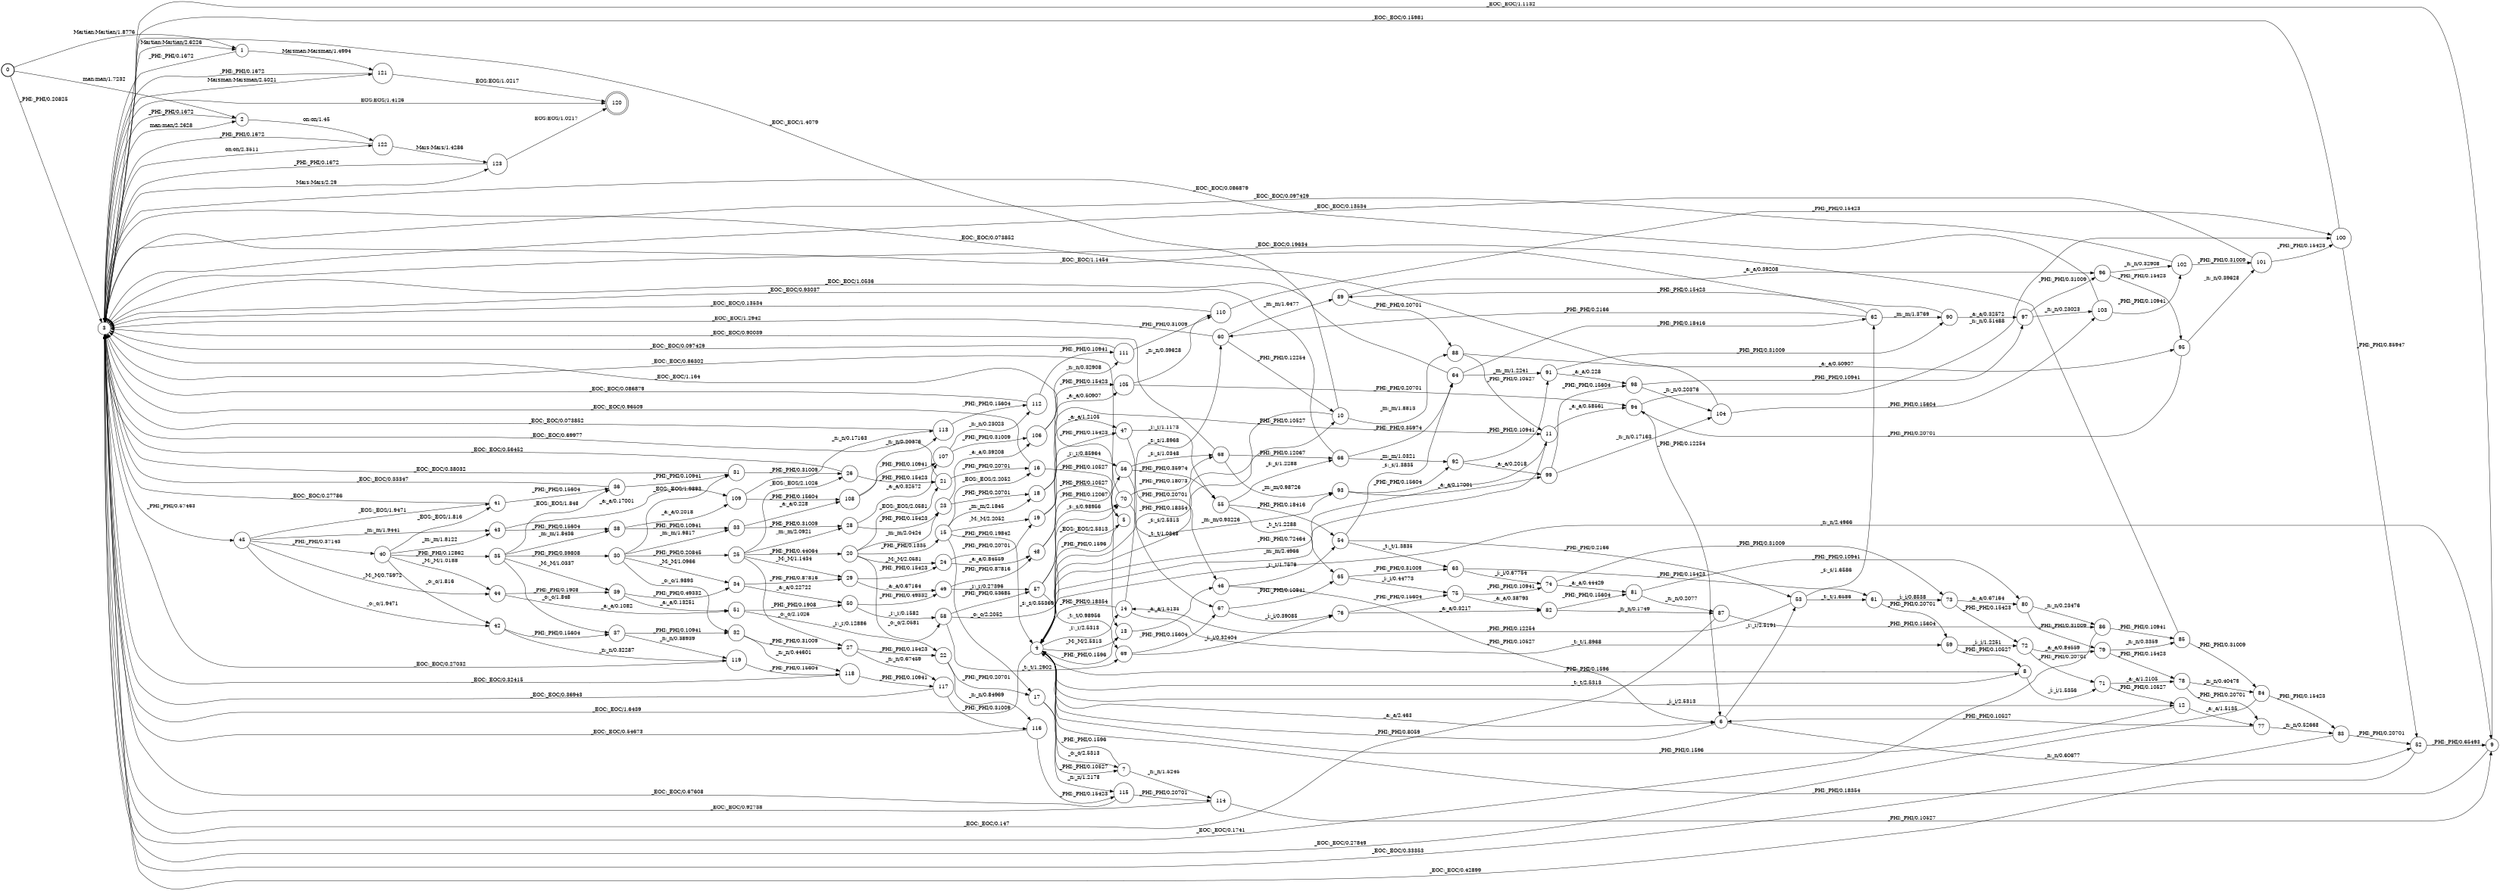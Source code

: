 digraph FST {
rankdir = LR;
size = "22,17";
label = "";
center = 1;
orientation = Portrait;
ranksep = "0.4";
nodesep = "0.25";
0 [label = "0", shape = circle, style = bold, fontsize = 14]
	0 -> 3 [label = "_PHI:_PHI/0.20825", fontsize = 14];
	0 -> 1 [label = "Martian:Martian/1.8776", fontsize = 14];
	0 -> 2 [label = "man:man/1.7232", fontsize = 14];
1 [label = "1", shape = circle, style = solid, fontsize = 14]
	1 -> 3 [label = "_PHI:_PHI/0.1672", fontsize = 14];
	1 -> 121 [label = "Marsman:Marsman/1.4994", fontsize = 14];
2 [label = "2", shape = circle, style = solid, fontsize = 14]
	2 -> 3 [label = "_PHI:_PHI/0.1672", fontsize = 14];
	2 -> 122 [label = "on:on/1.45", fontsize = 14];
3 [label = "3", shape = circle, style = solid, fontsize = 14]
	3 -> 45 [label = "_PHI:_PHI/0.57463", fontsize = 14];
	3 -> 120 [label = "EOS:EOS/1.4126", fontsize = 14];
	3 -> 1 [label = "Martian:Martian/2.6226", fontsize = 14];
	3 -> 121 [label = "Marsman:Marsman/2.5021", fontsize = 14];
	3 -> 2 [label = "man:man/2.2628", fontsize = 14];
	3 -> 122 [label = "on:on/2.3511", fontsize = 14];
	3 -> 123 [label = "Mars:Mars/2.29", fontsize = 14];
4 [label = "4", shape = circle, style = solid, fontsize = 14]
	4 -> 5 [label = "_EOS:_EOS/2.5313", fontsize = 14];
	4 -> 3 [label = "_EOC:_EOC/1.6439", fontsize = 14];
	4 -> 6 [label = "_a:_a/2.463", fontsize = 14];
	4 -> 7 [label = "_o:_o/2.5313", fontsize = 14];
	4 -> 8 [label = "_t:_t/2.5313", fontsize = 14];
	4 -> 9 [label = "_n:_n/2.4966", fontsize = 14];
	4 -> 10 [label = "_s:_s/2.5313", fontsize = 14];
	4 -> 11 [label = "_m:_m/2.4966", fontsize = 14];
	4 -> 12 [label = "_i:_i/2.5313", fontsize = 14];
	4 -> 13 [label = "_M:_M/2.5313", fontsize = 14];
	4 -> 14 [label = "_r:_r/2.5313", fontsize = 14];
5 [label = "5", shape = circle, style = solid, fontsize = 14]
	5 -> 4 [label = "_PHI:_PHI/0.1596", fontsize = 14];
	5 -> 3 [label = "_EOC:_EOC/1.164", fontsize = 14];
6 [label = "6", shape = circle, style = solid, fontsize = 14]
	6 -> 4 [label = "_PHI:_PHI/0.8059", fontsize = 14];
	6 -> 52 [label = "_n:_n/0.60677", fontsize = 14];
	6 -> 53 [label = "_r:_r/2.5191", fontsize = 14];
7 [label = "7", shape = circle, style = solid, fontsize = 14]
	7 -> 4 [label = "_PHI:_PHI/0.1596", fontsize = 14];
	7 -> 114 [label = "_n:_n/1.5245", fontsize = 14];
8 [label = "8", shape = circle, style = solid, fontsize = 14]
	8 -> 4 [label = "_PHI:_PHI/0.1596", fontsize = 14];
	8 -> 71 [label = "_i:_i/1.5356", fontsize = 14];
9 [label = "9", shape = circle, style = solid, fontsize = 14]
	9 -> 4 [label = "_PHI:_PHI/0.18354", fontsize = 14];
	9 -> 3 [label = "_EOC:_EOC/1.1132", fontsize = 14];
10 [label = "10", shape = circle, style = solid, fontsize = 14]
	10 -> 4 [label = "_PHI:_PHI/0.18354", fontsize = 14];
	10 -> 3 [label = "_EOC:_EOC/1.4079", fontsize = 14];
	10 -> 88 [label = "_m:_m/1.8813", fontsize = 14];
11 [label = "11", shape = circle, style = solid, fontsize = 14]
	11 -> 4 [label = "_PHI:_PHI/0.72464", fontsize = 14];
	11 -> 94 [label = "_a:_a/0.58561", fontsize = 14];
12 [label = "12", shape = circle, style = solid, fontsize = 14]
	12 -> 4 [label = "_PHI:_PHI/0.1596", fontsize = 14];
	12 -> 77 [label = "_a:_a/1.5135", fontsize = 14];
13 [label = "13", shape = circle, style = solid, fontsize = 14]
	13 -> 4 [label = "_PHI:_PHI/0.1596", fontsize = 14];
	13 -> 46 [label = "_a:_a/1.5135", fontsize = 14];
14 [label = "14", shape = circle, style = solid, fontsize = 14]
	14 -> 4 [label = "_PHI:_PHI/0.18354", fontsize = 14];
	14 -> 59 [label = "_t:_t/1.8968", fontsize = 14];
	14 -> 60 [label = "_s:_s/1.8968", fontsize = 14];
15 [label = "15", shape = circle, style = solid, fontsize = 14]
	15 -> 4 [label = "_PHI:_PHI/0.19842", fontsize = 14];
	15 -> 16 [label = "_EOS:_EOS/2.2052", fontsize = 14];
	15 -> 17 [label = "_o:_o/2.2052", fontsize = 14];
	15 -> 18 [label = "_m:_m/2.1845", fontsize = 14];
	15 -> 19 [label = "_M:_M/2.2052", fontsize = 14];
16 [label = "16", shape = circle, style = solid, fontsize = 14]
	16 -> 5 [label = "_PHI:_PHI/0.10527", fontsize = 14];
	16 -> 3 [label = "_EOC:_EOC/0.96509", fontsize = 14];
17 [label = "17", shape = circle, style = solid, fontsize = 14]
	17 -> 7 [label = "_PHI:_PHI/0.10527", fontsize = 14];
	17 -> 115 [label = "_n:_n/1.2178", fontsize = 14];
18 [label = "18", shape = circle, style = solid, fontsize = 14]
	18 -> 11 [label = "_PHI:_PHI/0.10527", fontsize = 14];
	18 -> 105 [label = "_a:_a/0.50907", fontsize = 14];
19 [label = "19", shape = circle, style = solid, fontsize = 14]
	19 -> 13 [label = "_PHI:_PHI/0.10527", fontsize = 14];
	19 -> 47 [label = "_a:_a/1.2105", fontsize = 14];
20 [label = "20", shape = circle, style = solid, fontsize = 14]
	20 -> 15 [label = "_PHI:_PHI/0.1335", fontsize = 14];
	20 -> 21 [label = "_EOS:_EOS/2.0581", fontsize = 14];
	20 -> 22 [label = "_o:_o/2.0581", fontsize = 14];
	20 -> 23 [label = "_m:_m/2.0424", fontsize = 14];
	20 -> 24 [label = "_M:_M/2.0581", fontsize = 14];
21 [label = "21", shape = circle, style = solid, fontsize = 14]
	21 -> 16 [label = "_PHI:_PHI/0.20701", fontsize = 14];
	21 -> 3 [label = "_EOC:_EOC/0.69977", fontsize = 14];
22 [label = "22", shape = circle, style = solid, fontsize = 14]
	22 -> 17 [label = "_PHI:_PHI/0.20701", fontsize = 14];
	22 -> 116 [label = "_n:_n/0.84969", fontsize = 14];
23 [label = "23", shape = circle, style = solid, fontsize = 14]
	23 -> 18 [label = "_PHI:_PHI/0.20701", fontsize = 14];
	23 -> 106 [label = "_a:_a/0.39208", fontsize = 14];
24 [label = "24", shape = circle, style = solid, fontsize = 14]
	24 -> 19 [label = "_PHI:_PHI/0.20701", fontsize = 14];
	24 -> 48 [label = "_a:_a/0.84559", fontsize = 14];
25 [label = "25", shape = circle, style = solid, fontsize = 14]
	25 -> 20 [label = "_PHI:_PHI/0.44064", fontsize = 14];
	25 -> 26 [label = "_EOS:_EOS/2.1026", fontsize = 14];
	25 -> 27 [label = "_o:_o/2.1026", fontsize = 14];
	25 -> 28 [label = "_m:_m/2.0921", fontsize = 14];
	25 -> 29 [label = "_M:_M/1.1434", fontsize = 14];
26 [label = "26", shape = circle, style = solid, fontsize = 14]
	26 -> 21 [label = "_PHI:_PHI/0.15423", fontsize = 14];
	26 -> 3 [label = "_EOC:_EOC/0.56452", fontsize = 14];
27 [label = "27", shape = circle, style = solid, fontsize = 14]
	27 -> 22 [label = "_PHI:_PHI/0.15423", fontsize = 14];
	27 -> 117 [label = "_n:_n/0.67459", fontsize = 14];
28 [label = "28", shape = circle, style = solid, fontsize = 14]
	28 -> 23 [label = "_PHI:_PHI/0.15423", fontsize = 14];
	28 -> 107 [label = "_a:_a/0.32572", fontsize = 14];
29 [label = "29", shape = circle, style = solid, fontsize = 14]
	29 -> 24 [label = "_PHI:_PHI/0.15423", fontsize = 14];
	29 -> 49 [label = "_a:_a/0.67164", fontsize = 14];
30 [label = "30", shape = circle, style = solid, fontsize = 14]
	30 -> 25 [label = "_PHI:_PHI/0.20845", fontsize = 14];
	30 -> 31 [label = "_EOS:_EOS/1.9893", fontsize = 14];
	30 -> 32 [label = "_o:_o/1.9893", fontsize = 14];
	30 -> 33 [label = "_m:_m/1.9817", fontsize = 14];
	30 -> 34 [label = "_M:_M/1.0966", fontsize = 14];
31 [label = "31", shape = circle, style = solid, fontsize = 14]
	31 -> 26 [label = "_PHI:_PHI/0.31009", fontsize = 14];
	31 -> 3 [label = "_EOC:_EOC/0.38032", fontsize = 14];
32 [label = "32", shape = circle, style = solid, fontsize = 14]
	32 -> 27 [label = "_PHI:_PHI/0.31009", fontsize = 14];
	32 -> 118 [label = "_n:_n/0.44601", fontsize = 14];
33 [label = "33", shape = circle, style = solid, fontsize = 14]
	33 -> 28 [label = "_PHI:_PHI/0.31009", fontsize = 14];
	33 -> 108 [label = "_a:_a/0.228", fontsize = 14];
34 [label = "34", shape = circle, style = solid, fontsize = 14]
	34 -> 29 [label = "_PHI:_PHI/0.87816", fontsize = 14];
	34 -> 50 [label = "_a:_a/0.22722", fontsize = 14];
35 [label = "35", shape = circle, style = solid, fontsize = 14]
	35 -> 30 [label = "_PHI:_PHI/0.39808", fontsize = 14];
	35 -> 36 [label = "_EOS:_EOS/1.848", fontsize = 14];
	35 -> 37 [label = "_o:_o/1.848", fontsize = 14];
	35 -> 38 [label = "_m:_m/1.8436", fontsize = 14];
	35 -> 39 [label = "_M:_M/1.0337", fontsize = 14];
36 [label = "36", shape = circle, style = solid, fontsize = 14]
	36 -> 31 [label = "_PHI:_PHI/0.10941", fontsize = 14];
	36 -> 3 [label = "_EOC:_EOC/0.33347", fontsize = 14];
37 [label = "37", shape = circle, style = solid, fontsize = 14]
	37 -> 32 [label = "_PHI:_PHI/0.10941", fontsize = 14];
	37 -> 119 [label = "_n:_n/0.38939", fontsize = 14];
38 [label = "38", shape = circle, style = solid, fontsize = 14]
	38 -> 33 [label = "_PHI:_PHI/0.10941", fontsize = 14];
	38 -> 109 [label = "_a:_a/0.2018", fontsize = 14];
39 [label = "39", shape = circle, style = solid, fontsize = 14]
	39 -> 34 [label = "_PHI:_PHI/0.49332", fontsize = 14];
	39 -> 51 [label = "_a:_a/0.13251", fontsize = 14];
40 [label = "40", shape = circle, style = solid, fontsize = 14]
	40 -> 35 [label = "_PHI:_PHI/0.12862", fontsize = 14];
	40 -> 41 [label = "_EOS:_EOS/1.816", fontsize = 14];
	40 -> 42 [label = "_o:_o/1.816", fontsize = 14];
	40 -> 43 [label = "_m:_m/1.8122", fontsize = 14];
	40 -> 44 [label = "_M:_M/1.0188", fontsize = 14];
41 [label = "41", shape = circle, style = solid, fontsize = 14]
	41 -> 36 [label = "_PHI:_PHI/0.15604", fontsize = 14];
	41 -> 3 [label = "_EOC:_EOC/0.27786", fontsize = 14];
42 [label = "42", shape = circle, style = solid, fontsize = 14]
	42 -> 37 [label = "_PHI:_PHI/0.15604", fontsize = 14];
	42 -> 119 [label = "_n:_n/0.32287", fontsize = 14];
43 [label = "43", shape = circle, style = solid, fontsize = 14]
	43 -> 38 [label = "_PHI:_PHI/0.15604", fontsize = 14];
	43 -> 109 [label = "_a:_a/0.17001", fontsize = 14];
44 [label = "44", shape = circle, style = solid, fontsize = 14]
	44 -> 39 [label = "_PHI:_PHI/0.1908", fontsize = 14];
	44 -> 51 [label = "_a:_a/0.1082", fontsize = 14];
45 [label = "45", shape = circle, style = solid, fontsize = 14]
	45 -> 40 [label = "_PHI:_PHI/0.37143", fontsize = 14];
	45 -> 41 [label = "_EOS:_EOS/1.9471", fontsize = 14];
	45 -> 42 [label = "_o:_o/1.9471", fontsize = 14];
	45 -> 43 [label = "_m:_m/1.9441", fontsize = 14];
	45 -> 44 [label = "_M:_M/0.75972", fontsize = 14];
46 [label = "46", shape = circle, style = solid, fontsize = 14]
	46 -> 6 [label = "_PHI:_PHI/0.10527", fontsize = 14];
	46 -> 54 [label = "_r:_r/1.7579", fontsize = 14];
47 [label = "47", shape = circle, style = solid, fontsize = 14]
	47 -> 46 [label = "_PHI:_PHI/0.20701", fontsize = 14];
	47 -> 55 [label = "_r:_r/1.1173", fontsize = 14];
48 [label = "48", shape = circle, style = solid, fontsize = 14]
	48 -> 47 [label = "_PHI:_PHI/0.15423", fontsize = 14];
	48 -> 56 [label = "_r:_r/0.85964", fontsize = 14];
49 [label = "49", shape = circle, style = solid, fontsize = 14]
	49 -> 48 [label = "_PHI:_PHI/0.87816", fontsize = 14];
	49 -> 57 [label = "_r:_r/0.27396", fontsize = 14];
50 [label = "50", shape = circle, style = solid, fontsize = 14]
	50 -> 49 [label = "_PHI:_PHI/0.49332", fontsize = 14];
	50 -> 58 [label = "_r:_r/0.1582", fontsize = 14];
51 [label = "51", shape = circle, style = solid, fontsize = 14]
	51 -> 50 [label = "_PHI:_PHI/0.1908", fontsize = 14];
	51 -> 58 [label = "_r:_r/0.12886", fontsize = 14];
52 [label = "52", shape = circle, style = solid, fontsize = 14]
	52 -> 9 [label = "_PHI:_PHI/0.65493", fontsize = 14];
	52 -> 3 [label = "_EOC:_EOC/0.42899", fontsize = 14];
53 [label = "53", shape = circle, style = solid, fontsize = 14]
	53 -> 14 [label = "_PHI:_PHI/0.12254", fontsize = 14];
	53 -> 61 [label = "_t:_t/1.6586", fontsize = 14];
	53 -> 62 [label = "_s:_s/1.6586", fontsize = 14];
54 [label = "54", shape = circle, style = solid, fontsize = 14]
	54 -> 53 [label = "_PHI:_PHI/0.2166", fontsize = 14];
	54 -> 63 [label = "_t:_t/1.3835", fontsize = 14];
	54 -> 64 [label = "_s:_s/1.3835", fontsize = 14];
55 [label = "55", shape = circle, style = solid, fontsize = 14]
	55 -> 54 [label = "_PHI:_PHI/0.18416", fontsize = 14];
	55 -> 65 [label = "_t:_t/1.2288", fontsize = 14];
	55 -> 66 [label = "_s:_s/1.2288", fontsize = 14];
56 [label = "56", shape = circle, style = solid, fontsize = 14]
	56 -> 55 [label = "_PHI:_PHI/0.35974", fontsize = 14];
	56 -> 67 [label = "_t:_t/1.0348", fontsize = 14];
	56 -> 68 [label = "_s:_s/1.0348", fontsize = 14];
57 [label = "57", shape = circle, style = solid, fontsize = 14]
	57 -> 56 [label = "_PHI:_PHI/0.12067", fontsize = 14];
	57 -> 69 [label = "_t:_t/0.98956", fontsize = 14];
	57 -> 70 [label = "_s:_s/0.98956", fontsize = 14];
58 [label = "58", shape = circle, style = solid, fontsize = 14]
	58 -> 57 [label = "_PHI:_PHI/0.53685", fontsize = 14];
	58 -> 69 [label = "_t:_t/1.2902", fontsize = 14];
	58 -> 70 [label = "_s:_s/0.55369", fontsize = 14];
59 [label = "59", shape = circle, style = solid, fontsize = 14]
	59 -> 8 [label = "_PHI:_PHI/0.10527", fontsize = 14];
	59 -> 72 [label = "_i:_i/1.2251", fontsize = 14];
60 [label = "60", shape = circle, style = solid, fontsize = 14]
	60 -> 10 [label = "_PHI:_PHI/0.12254", fontsize = 14];
	60 -> 3 [label = "_EOC:_EOC/1.2942", fontsize = 14];
	60 -> 89 [label = "_m:_m/1.6477", fontsize = 14];
61 [label = "61", shape = circle, style = solid, fontsize = 14]
	61 -> 59 [label = "_PHI:_PHI/0.20701", fontsize = 14];
	61 -> 73 [label = "_i:_i/0.8538", fontsize = 14];
62 [label = "62", shape = circle, style = solid, fontsize = 14]
	62 -> 60 [label = "_PHI:_PHI/0.2166", fontsize = 14];
	62 -> 3 [label = "_EOC:_EOC/1.1454", fontsize = 14];
	62 -> 90 [label = "_m:_m/1.3769", fontsize = 14];
63 [label = "63", shape = circle, style = solid, fontsize = 14]
	63 -> 61 [label = "_PHI:_PHI/0.15423", fontsize = 14];
	63 -> 74 [label = "_i:_i/0.67754", fontsize = 14];
64 [label = "64", shape = circle, style = solid, fontsize = 14]
	64 -> 62 [label = "_PHI:_PHI/0.18416", fontsize = 14];
	64 -> 3 [label = "_EOC:_EOC/1.0536", fontsize = 14];
	64 -> 91 [label = "_m:_m/1.2241", fontsize = 14];
65 [label = "65", shape = circle, style = solid, fontsize = 14]
	65 -> 63 [label = "_PHI:_PHI/0.31009", fontsize = 14];
	65 -> 75 [label = "_i:_i/0.44773", fontsize = 14];
66 [label = "66", shape = circle, style = solid, fontsize = 14]
	66 -> 64 [label = "_PHI:_PHI/0.35974", fontsize = 14];
	66 -> 3 [label = "_EOC:_EOC/0.93037", fontsize = 14];
	66 -> 92 [label = "_m:_m/1.0321", fontsize = 14];
67 [label = "67", shape = circle, style = solid, fontsize = 14]
	67 -> 65 [label = "_PHI:_PHI/0.10941", fontsize = 14];
	67 -> 76 [label = "_i:_i/0.39085", fontsize = 14];
68 [label = "68", shape = circle, style = solid, fontsize = 14]
	68 -> 66 [label = "_PHI:_PHI/0.12067", fontsize = 14];
	68 -> 3 [label = "_EOC:_EOC/0.90039", fontsize = 14];
	68 -> 93 [label = "_m:_m/0.98726", fontsize = 14];
69 [label = "69", shape = circle, style = solid, fontsize = 14]
	69 -> 67 [label = "_PHI:_PHI/0.15604", fontsize = 14];
	69 -> 76 [label = "_i:_i/0.32404", fontsize = 14];
70 [label = "70", shape = circle, style = solid, fontsize = 14]
	70 -> 68 [label = "_PHI:_PHI/0.18073", fontsize = 14];
	70 -> 3 [label = "_EOC:_EOC/0.86302", fontsize = 14];
	70 -> 93 [label = "_m:_m/0.93226", fontsize = 14];
71 [label = "71", shape = circle, style = solid, fontsize = 14]
	71 -> 12 [label = "_PHI:_PHI/0.10527", fontsize = 14];
	71 -> 78 [label = "_a:_a/1.2105", fontsize = 14];
72 [label = "72", shape = circle, style = solid, fontsize = 14]
	72 -> 71 [label = "_PHI:_PHI/0.20701", fontsize = 14];
	72 -> 79 [label = "_a:_a/0.84559", fontsize = 14];
73 [label = "73", shape = circle, style = solid, fontsize = 14]
	73 -> 72 [label = "_PHI:_PHI/0.15423", fontsize = 14];
	73 -> 80 [label = "_a:_a/0.67164", fontsize = 14];
74 [label = "74", shape = circle, style = solid, fontsize = 14]
	74 -> 73 [label = "_PHI:_PHI/0.31009", fontsize = 14];
	74 -> 81 [label = "_a:_a/0.44429", fontsize = 14];
75 [label = "75", shape = circle, style = solid, fontsize = 14]
	75 -> 74 [label = "_PHI:_PHI/0.10941", fontsize = 14];
	75 -> 82 [label = "_a:_a/0.38793", fontsize = 14];
76 [label = "76", shape = circle, style = solid, fontsize = 14]
	76 -> 75 [label = "_PHI:_PHI/0.15604", fontsize = 14];
	76 -> 82 [label = "_a:_a/0.3217", fontsize = 14];
77 [label = "77", shape = circle, style = solid, fontsize = 14]
	77 -> 6 [label = "_PHI:_PHI/0.10527", fontsize = 14];
	77 -> 83 [label = "_n:_n/0.52668", fontsize = 14];
78 [label = "78", shape = circle, style = solid, fontsize = 14]
	78 -> 77 [label = "_PHI:_PHI/0.20701", fontsize = 14];
	78 -> 84 [label = "_n:_n/0.40479", fontsize = 14];
79 [label = "79", shape = circle, style = solid, fontsize = 14]
	79 -> 78 [label = "_PHI:_PHI/0.15423", fontsize = 14];
	79 -> 85 [label = "_n:_n/0.3359", fontsize = 14];
80 [label = "80", shape = circle, style = solid, fontsize = 14]
	80 -> 79 [label = "_PHI:_PHI/0.31009", fontsize = 14];
	80 -> 86 [label = "_n:_n/0.23476", fontsize = 14];
81 [label = "81", shape = circle, style = solid, fontsize = 14]
	81 -> 80 [label = "_PHI:_PHI/0.10941", fontsize = 14];
	81 -> 87 [label = "_n:_n/0.2077", fontsize = 14];
82 [label = "82", shape = circle, style = solid, fontsize = 14]
	82 -> 81 [label = "_PHI:_PHI/0.15604", fontsize = 14];
	82 -> 87 [label = "_n:_n/0.1749", fontsize = 14];
83 [label = "83", shape = circle, style = solid, fontsize = 14]
	83 -> 52 [label = "_PHI:_PHI/0.20701", fontsize = 14];
	83 -> 3 [label = "_EOC:_EOC/0.33353", fontsize = 14];
84 [label = "84", shape = circle, style = solid, fontsize = 14]
	84 -> 83 [label = "_PHI:_PHI/0.15423", fontsize = 14];
	84 -> 3 [label = "_EOC:_EOC/0.27849", fontsize = 14];
85 [label = "85", shape = circle, style = solid, fontsize = 14]
	85 -> 84 [label = "_PHI:_PHI/0.31009", fontsize = 14];
	85 -> 3 [label = "_EOC:_EOC/0.19634", fontsize = 14];
86 [label = "86", shape = circle, style = solid, fontsize = 14]
	86 -> 85 [label = "_PHI:_PHI/0.10941", fontsize = 14];
	86 -> 3 [label = "_EOC:_EOC/0.1741", fontsize = 14];
87 [label = "87", shape = circle, style = solid, fontsize = 14]
	87 -> 86 [label = "_PHI:_PHI/0.15604", fontsize = 14];
	87 -> 3 [label = "_EOC:_EOC/0.147", fontsize = 14];
88 [label = "88", shape = circle, style = solid, fontsize = 14]
	88 -> 11 [label = "_PHI:_PHI/0.10527", fontsize = 14];
	88 -> 95 [label = "_a:_a/0.50907", fontsize = 14];
89 [label = "89", shape = circle, style = solid, fontsize = 14]
	89 -> 88 [label = "_PHI:_PHI/0.20701", fontsize = 14];
	89 -> 96 [label = "_a:_a/0.39208", fontsize = 14];
90 [label = "90", shape = circle, style = solid, fontsize = 14]
	90 -> 89 [label = "_PHI:_PHI/0.15423", fontsize = 14];
	90 -> 97 [label = "_a:_a/0.32572", fontsize = 14];
91 [label = "91", shape = circle, style = solid, fontsize = 14]
	91 -> 90 [label = "_PHI:_PHI/0.31009", fontsize = 14];
	91 -> 98 [label = "_a:_a/0.228", fontsize = 14];
92 [label = "92", shape = circle, style = solid, fontsize = 14]
	92 -> 91 [label = "_PHI:_PHI/0.10941", fontsize = 14];
	92 -> 99 [label = "_a:_a/0.2018", fontsize = 14];
93 [label = "93", shape = circle, style = solid, fontsize = 14]
	93 -> 92 [label = "_PHI:_PHI/0.15604", fontsize = 14];
	93 -> 99 [label = "_a:_a/0.17001", fontsize = 14];
94 [label = "94", shape = circle, style = solid, fontsize = 14]
	94 -> 6 [label = "_PHI:_PHI/0.12254", fontsize = 14];
	94 -> 100 [label = "_n:_n/0.51488", fontsize = 14];
95 [label = "95", shape = circle, style = solid, fontsize = 14]
	95 -> 94 [label = "_PHI:_PHI/0.20701", fontsize = 14];
	95 -> 101 [label = "_n:_n/0.39628", fontsize = 14];
96 [label = "96", shape = circle, style = solid, fontsize = 14]
	96 -> 95 [label = "_PHI:_PHI/0.15423", fontsize = 14];
	96 -> 102 [label = "_n:_n/0.32908", fontsize = 14];
97 [label = "97", shape = circle, style = solid, fontsize = 14]
	97 -> 96 [label = "_PHI:_PHI/0.31009", fontsize = 14];
	97 -> 103 [label = "_n:_n/0.23023", fontsize = 14];
98 [label = "98", shape = circle, style = solid, fontsize = 14]
	98 -> 97 [label = "_PHI:_PHI/0.10941", fontsize = 14];
	98 -> 104 [label = "_n:_n/0.20376", fontsize = 14];
99 [label = "99", shape = circle, style = solid, fontsize = 14]
	99 -> 98 [label = "_PHI:_PHI/0.15604", fontsize = 14];
	99 -> 104 [label = "_n:_n/0.17163", fontsize = 14];
100 [label = "100", shape = circle, style = solid, fontsize = 14]
	100 -> 52 [label = "_PHI:_PHI/0.85947", fontsize = 14];
	100 -> 3 [label = "_EOC:_EOC/0.15981", fontsize = 14];
101 [label = "101", shape = circle, style = solid, fontsize = 14]
	101 -> 100 [label = "_PHI:_PHI/0.15423", fontsize = 14];
	101 -> 3 [label = "_EOC:_EOC/0.13534", fontsize = 14];
102 [label = "102", shape = circle, style = solid, fontsize = 14]
	102 -> 101 [label = "_PHI:_PHI/0.31009", fontsize = 14];
	102 -> 3 [label = "_EOC:_EOC/0.097429", fontsize = 14];
103 [label = "103", shape = circle, style = solid, fontsize = 14]
	103 -> 102 [label = "_PHI:_PHI/0.10941", fontsize = 14];
	103 -> 3 [label = "_EOC:_EOC/0.086879", fontsize = 14];
104 [label = "104", shape = circle, style = solid, fontsize = 14]
	104 -> 103 [label = "_PHI:_PHI/0.15604", fontsize = 14];
	104 -> 3 [label = "_EOC:_EOC/0.073852", fontsize = 14];
105 [label = "105", shape = circle, style = solid, fontsize = 14]
	105 -> 94 [label = "_PHI:_PHI/0.20701", fontsize = 14];
	105 -> 110 [label = "_n:_n/0.39628", fontsize = 14];
106 [label = "106", shape = circle, style = solid, fontsize = 14]
	106 -> 105 [label = "_PHI:_PHI/0.15423", fontsize = 14];
	106 -> 111 [label = "_n:_n/0.32908", fontsize = 14];
107 [label = "107", shape = circle, style = solid, fontsize = 14]
	107 -> 106 [label = "_PHI:_PHI/0.31009", fontsize = 14];
	107 -> 112 [label = "_n:_n/0.23023", fontsize = 14];
108 [label = "108", shape = circle, style = solid, fontsize = 14]
	108 -> 107 [label = "_PHI:_PHI/0.10941", fontsize = 14];
	108 -> 113 [label = "_n:_n/0.20376", fontsize = 14];
109 [label = "109", shape = circle, style = solid, fontsize = 14]
	109 -> 108 [label = "_PHI:_PHI/0.15604", fontsize = 14];
	109 -> 113 [label = "_n:_n/0.17163", fontsize = 14];
110 [label = "110", shape = circle, style = solid, fontsize = 14]
	110 -> 100 [label = "_PHI:_PHI/0.15423", fontsize = 14];
	110 -> 3 [label = "_EOC:_EOC/0.13534", fontsize = 14];
111 [label = "111", shape = circle, style = solid, fontsize = 14]
	111 -> 110 [label = "_PHI:_PHI/0.31009", fontsize = 14];
	111 -> 3 [label = "_EOC:_EOC/0.097429", fontsize = 14];
112 [label = "112", shape = circle, style = solid, fontsize = 14]
	112 -> 111 [label = "_PHI:_PHI/0.10941", fontsize = 14];
	112 -> 3 [label = "_EOC:_EOC/0.086879", fontsize = 14];
113 [label = "113", shape = circle, style = solid, fontsize = 14]
	113 -> 112 [label = "_PHI:_PHI/0.15604", fontsize = 14];
	113 -> 3 [label = "_EOC:_EOC/0.073852", fontsize = 14];
114 [label = "114", shape = circle, style = solid, fontsize = 14]
	114 -> 9 [label = "_PHI:_PHI/0.10527", fontsize = 14];
	114 -> 3 [label = "_EOC:_EOC/0.92738", fontsize = 14];
115 [label = "115", shape = circle, style = solid, fontsize = 14]
	115 -> 114 [label = "_PHI:_PHI/0.20701", fontsize = 14];
	115 -> 3 [label = "_EOC:_EOC/0.67608", fontsize = 14];
116 [label = "116", shape = circle, style = solid, fontsize = 14]
	116 -> 115 [label = "_PHI:_PHI/0.15423", fontsize = 14];
	116 -> 3 [label = "_EOC:_EOC/0.54673", fontsize = 14];
117 [label = "117", shape = circle, style = solid, fontsize = 14]
	117 -> 116 [label = "_PHI:_PHI/0.31009", fontsize = 14];
	117 -> 3 [label = "_EOC:_EOC/0.36943", fontsize = 14];
118 [label = "118", shape = circle, style = solid, fontsize = 14]
	118 -> 117 [label = "_PHI:_PHI/0.10941", fontsize = 14];
	118 -> 3 [label = "_EOC:_EOC/0.32415", fontsize = 14];
119 [label = "119", shape = circle, style = solid, fontsize = 14]
	119 -> 118 [label = "_PHI:_PHI/0.15604", fontsize = 14];
	119 -> 3 [label = "_EOC:_EOC/0.27032", fontsize = 14];
120 [label = "120", shape = doublecircle, style = solid, fontsize = 14]
121 [label = "121", shape = circle, style = solid, fontsize = 14]
	121 -> 3 [label = "_PHI:_PHI/0.1672", fontsize = 14];
	121 -> 120 [label = "EOS:EOS/1.0217", fontsize = 14];
122 [label = "122", shape = circle, style = solid, fontsize = 14]
	122 -> 3 [label = "_PHI:_PHI/0.1672", fontsize = 14];
	122 -> 123 [label = "Mars:Mars/1.4286", fontsize = 14];
123 [label = "123", shape = circle, style = solid, fontsize = 14]
	123 -> 3 [label = "_PHI:_PHI/0.1672", fontsize = 14];
	123 -> 120 [label = "EOS:EOS/1.0217", fontsize = 14];
}
